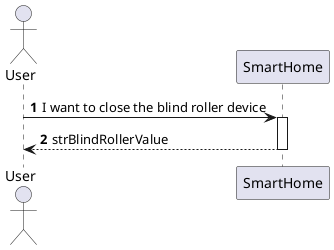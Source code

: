 @startuml
'https://plantuml.com/sequence-diagram

!pragma layout smetana

autonumber

actor "User" as User
participant "SmartHome" as SH

User -> SH : I want to close the blind roller device
activate SH

SH --> User : strBlindRollerValue
deactivate SH

@enduml